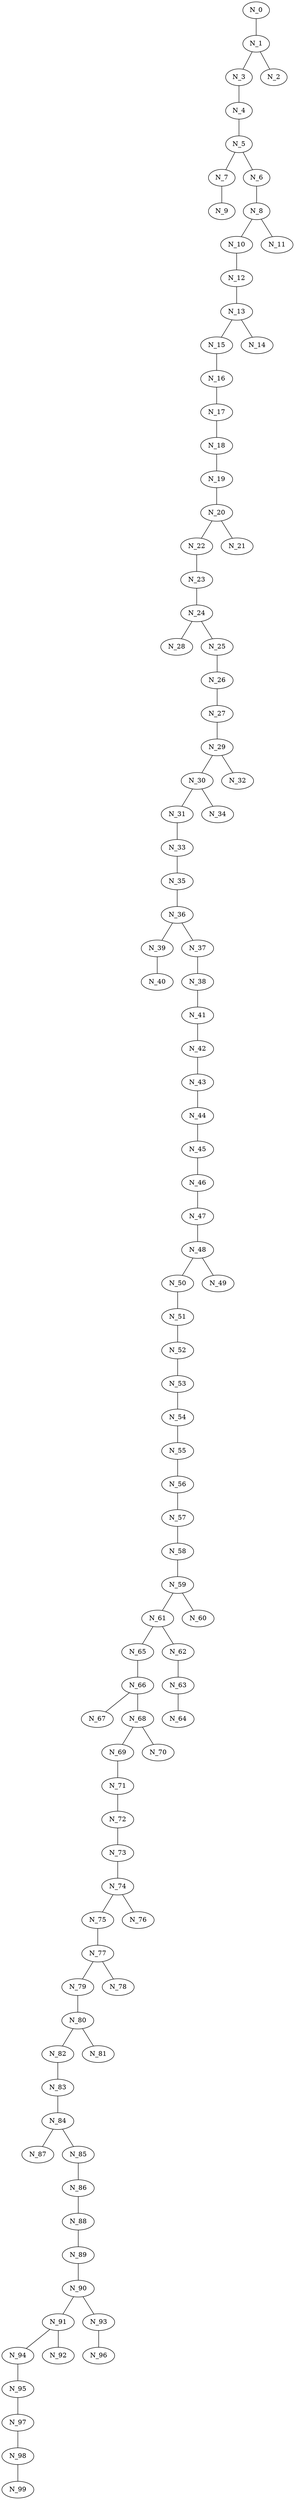 graph arbolDFS_DFSIterativo{
N_75 -- N_77;
N_16 -- N_17;
N_89 -- N_90;
N_22 -- N_23;
N_79 -- N_80;
N_36 -- N_39;
N_36 -- N_37;
N_69 -- N_71;
N_71 -- N_72;
N_61 -- N_65;
N_61 -- N_62;
N_26 -- N_27;
N_51 -- N_52;
N_46 -- N_47;
N_41 -- N_42;
N_94 -- N_95;
N_13 -- N_15;
N_56 -- N_57;
N_84 -- N_87;
N_66 -- N_67;
N_13 -- N_14;
N_84 -- N_85;
N_66 -- N_68;
N_80 -- N_82;
N_15 -- N_16;
N_80 -- N_81;
N_39 -- N_40;
N_31 -- N_33;
N_72 -- N_73;
N_23 -- N_24;
N_86 -- N_88;
N_27 -- N_29;
N_1 -- N_3;
N_43 -- N_44;
N_1 -- N_2;
N_35 -- N_36;
N_52 -- N_53;
N_5 -- N_7;
N_5 -- N_6;
N_59 -- N_61;
N_59 -- N_60;
N_98 -- N_99;
N_6 -- N_8;
N_47 -- N_48;
N_55 -- N_56;
N_95 -- N_97;
N_91 -- N_92;
N_19 -- N_20;
N_91 -- N_94;
N_83 -- N_84;
N_20 -- N_22;
N_12 -- N_13;
N_73 -- N_74;
N_18 -- N_19;
N_30 -- N_34;
N_20 -- N_21;
N_24 -- N_28;
N_24 -- N_25;
N_77 -- N_78;
N_38 -- N_41;
N_77 -- N_79;
N_48 -- N_50;
N_63 -- N_64;
N_53 -- N_54;
N_8 -- N_10;
N_44 -- N_45;
N_7 -- N_9;
N_54 -- N_55;
N_8 -- N_11;
N_58 -- N_59;
N_48 -- N_49;
N_74 -- N_75;
N_74 -- N_76;
N_68 -- N_69;
N_29 -- N_30;
N_82 -- N_83;
N_29 -- N_32;
N_90 -- N_91;
N_90 -- N_93;
N_62 -- N_63;
N_88 -- N_89;
N_33 -- N_35;
N_0 -- N_1;
N_25 -- N_26;
N_68 -- N_70;
N_3 -- N_4;
N_17 -- N_18;
N_4 -- N_5;
N_45 -- N_46;
N_97 -- N_98;
N_42 -- N_43;
N_50 -- N_51;
N_37 -- N_38;
N_10 -- N_12;
N_57 -- N_58;
N_93 -- N_96;
N_65 -- N_66;
N_85 -- N_86;
N_30 -- N_31;
}
